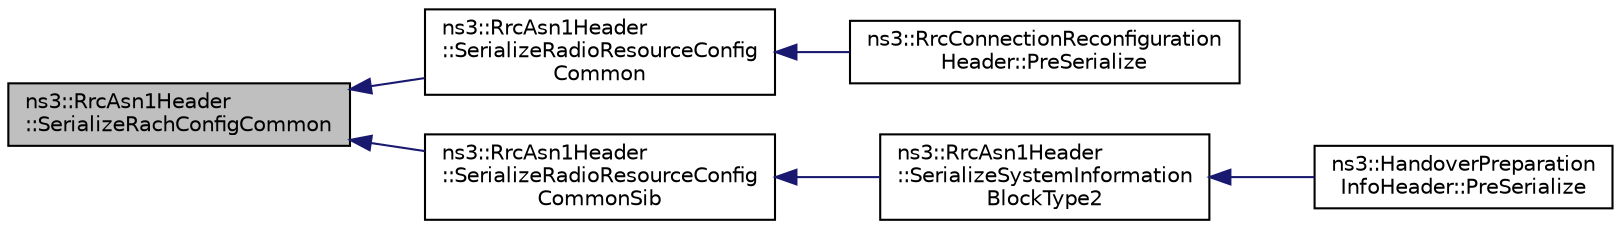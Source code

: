 digraph "ns3::RrcAsn1Header::SerializeRachConfigCommon"
{
  edge [fontname="Helvetica",fontsize="10",labelfontname="Helvetica",labelfontsize="10"];
  node [fontname="Helvetica",fontsize="10",shape=record];
  rankdir="LR";
  Node1 [label="ns3::RrcAsn1Header\l::SerializeRachConfigCommon",height=0.2,width=0.4,color="black", fillcolor="grey75", style="filled", fontcolor="black"];
  Node1 -> Node2 [dir="back",color="midnightblue",fontsize="10",style="solid"];
  Node2 [label="ns3::RrcAsn1Header\l::SerializeRadioResourceConfig\lCommon",height=0.2,width=0.4,color="black", fillcolor="white", style="filled",URL="$d1/d6e/classns3_1_1RrcAsn1Header.html#a691b63afa53aee8e22b8840ce1d03f61"];
  Node2 -> Node3 [dir="back",color="midnightblue",fontsize="10",style="solid"];
  Node3 [label="ns3::RrcConnectionReconfiguration\lHeader::PreSerialize",height=0.2,width=0.4,color="black", fillcolor="white", style="filled",URL="$d1/dc0/classns3_1_1RrcConnectionReconfigurationHeader.html#a31fcc446b60bcc1ecc0de47c5ee47ffd"];
  Node1 -> Node4 [dir="back",color="midnightblue",fontsize="10",style="solid"];
  Node4 [label="ns3::RrcAsn1Header\l::SerializeRadioResourceConfig\lCommonSib",height=0.2,width=0.4,color="black", fillcolor="white", style="filled",URL="$d1/d6e/classns3_1_1RrcAsn1Header.html#a84ce139dfb03bab15f1e88a495cccde0"];
  Node4 -> Node5 [dir="back",color="midnightblue",fontsize="10",style="solid"];
  Node5 [label="ns3::RrcAsn1Header\l::SerializeSystemInformation\lBlockType2",height=0.2,width=0.4,color="black", fillcolor="white", style="filled",URL="$d1/d6e/classns3_1_1RrcAsn1Header.html#a47b40bb2492364bff8989e854c835ef1"];
  Node5 -> Node6 [dir="back",color="midnightblue",fontsize="10",style="solid"];
  Node6 [label="ns3::HandoverPreparation\lInfoHeader::PreSerialize",height=0.2,width=0.4,color="black", fillcolor="white", style="filled",URL="$d7/de3/classns3_1_1HandoverPreparationInfoHeader.html#a9edeb5f4247cf4b8b2e7353a87fd6a6b"];
}
